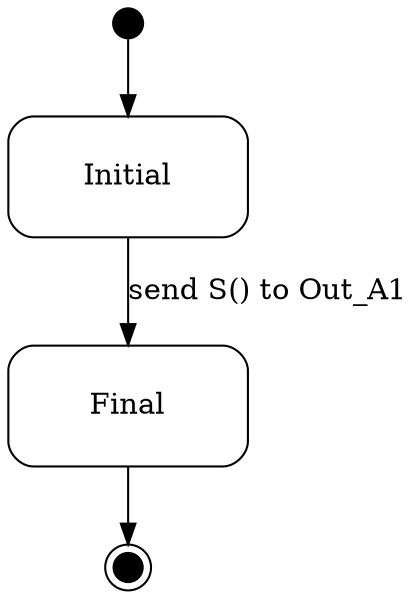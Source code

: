 digraph A1 {
  compound = true;
  rank = LR;
node [shape = "point", height = "0.2"] Initial_extra node [shape = "Mrecord", height = "0.8", width = "1.6"] Initial Initial_extra -> Initial


node [shape = "doublecircle", height = "0.2", width = "0.2", style = "filled", color = "black", label = ""] Final_extra node [shape = "Mrecord", height = "0.8", width = "1.6", style = "solid", label="Final"] Final Final -> Final_extra


Initial -> Final [label = "send S() to Out_A1"];

}
